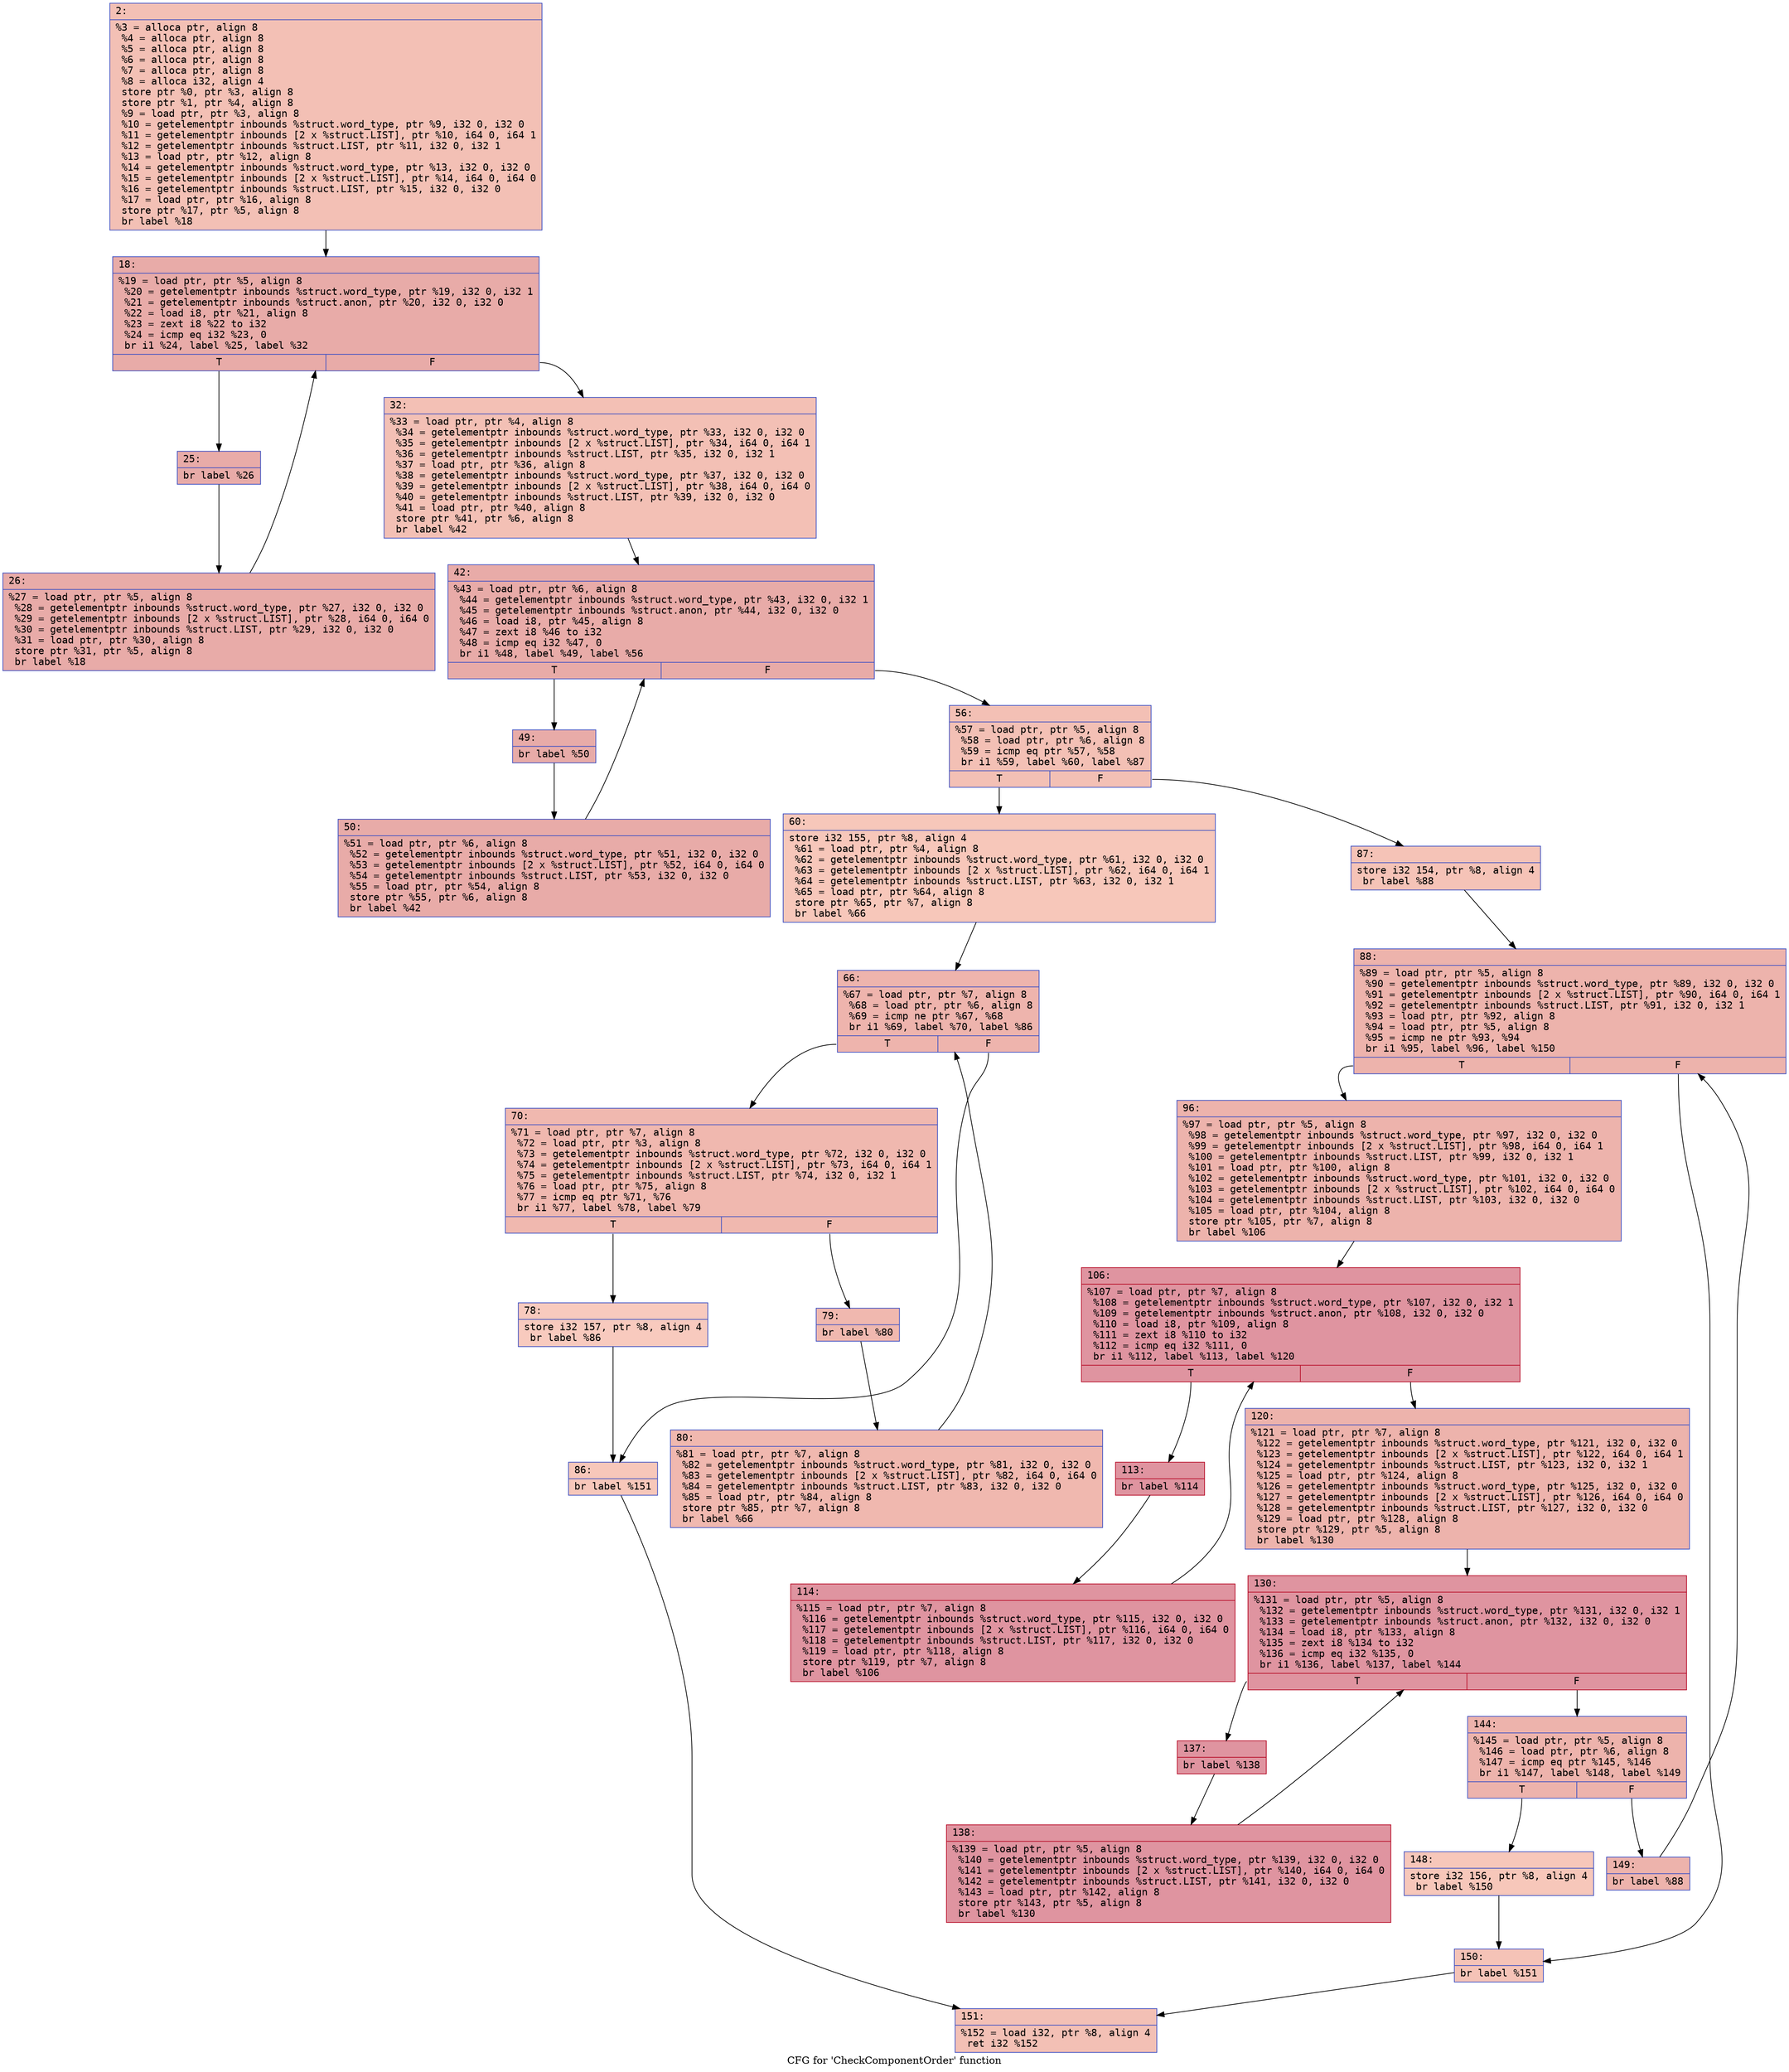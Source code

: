 digraph "CFG for 'CheckComponentOrder' function" {
	label="CFG for 'CheckComponentOrder' function";

	Node0x6000010dc0a0 [shape=record,color="#3d50c3ff", style=filled, fillcolor="#e5705870" fontname="Courier",label="{2:\l|  %3 = alloca ptr, align 8\l  %4 = alloca ptr, align 8\l  %5 = alloca ptr, align 8\l  %6 = alloca ptr, align 8\l  %7 = alloca ptr, align 8\l  %8 = alloca i32, align 4\l  store ptr %0, ptr %3, align 8\l  store ptr %1, ptr %4, align 8\l  %9 = load ptr, ptr %3, align 8\l  %10 = getelementptr inbounds %struct.word_type, ptr %9, i32 0, i32 0\l  %11 = getelementptr inbounds [2 x %struct.LIST], ptr %10, i64 0, i64 1\l  %12 = getelementptr inbounds %struct.LIST, ptr %11, i32 0, i32 1\l  %13 = load ptr, ptr %12, align 8\l  %14 = getelementptr inbounds %struct.word_type, ptr %13, i32 0, i32 0\l  %15 = getelementptr inbounds [2 x %struct.LIST], ptr %14, i64 0, i64 0\l  %16 = getelementptr inbounds %struct.LIST, ptr %15, i32 0, i32 0\l  %17 = load ptr, ptr %16, align 8\l  store ptr %17, ptr %5, align 8\l  br label %18\l}"];
	Node0x6000010dc0a0 -> Node0x6000010dc140[tooltip="2 -> 18\nProbability 100.00%" ];
	Node0x6000010dc140 [shape=record,color="#3d50c3ff", style=filled, fillcolor="#cc403a70" fontname="Courier",label="{18:\l|  %19 = load ptr, ptr %5, align 8\l  %20 = getelementptr inbounds %struct.word_type, ptr %19, i32 0, i32 1\l  %21 = getelementptr inbounds %struct.anon, ptr %20, i32 0, i32 0\l  %22 = load i8, ptr %21, align 8\l  %23 = zext i8 %22 to i32\l  %24 = icmp eq i32 %23, 0\l  br i1 %24, label %25, label %32\l|{<s0>T|<s1>F}}"];
	Node0x6000010dc140:s0 -> Node0x6000010dc190[tooltip="18 -> 25\nProbability 96.88%" ];
	Node0x6000010dc140:s1 -> Node0x6000010dc230[tooltip="18 -> 32\nProbability 3.12%" ];
	Node0x6000010dc190 [shape=record,color="#3d50c3ff", style=filled, fillcolor="#cc403a70" fontname="Courier",label="{25:\l|  br label %26\l}"];
	Node0x6000010dc190 -> Node0x6000010dc1e0[tooltip="25 -> 26\nProbability 100.00%" ];
	Node0x6000010dc1e0 [shape=record,color="#3d50c3ff", style=filled, fillcolor="#cc403a70" fontname="Courier",label="{26:\l|  %27 = load ptr, ptr %5, align 8\l  %28 = getelementptr inbounds %struct.word_type, ptr %27, i32 0, i32 0\l  %29 = getelementptr inbounds [2 x %struct.LIST], ptr %28, i64 0, i64 0\l  %30 = getelementptr inbounds %struct.LIST, ptr %29, i32 0, i32 0\l  %31 = load ptr, ptr %30, align 8\l  store ptr %31, ptr %5, align 8\l  br label %18\l}"];
	Node0x6000010dc1e0 -> Node0x6000010dc140[tooltip="26 -> 18\nProbability 100.00%" ];
	Node0x6000010dc230 [shape=record,color="#3d50c3ff", style=filled, fillcolor="#e5705870" fontname="Courier",label="{32:\l|  %33 = load ptr, ptr %4, align 8\l  %34 = getelementptr inbounds %struct.word_type, ptr %33, i32 0, i32 0\l  %35 = getelementptr inbounds [2 x %struct.LIST], ptr %34, i64 0, i64 1\l  %36 = getelementptr inbounds %struct.LIST, ptr %35, i32 0, i32 1\l  %37 = load ptr, ptr %36, align 8\l  %38 = getelementptr inbounds %struct.word_type, ptr %37, i32 0, i32 0\l  %39 = getelementptr inbounds [2 x %struct.LIST], ptr %38, i64 0, i64 0\l  %40 = getelementptr inbounds %struct.LIST, ptr %39, i32 0, i32 0\l  %41 = load ptr, ptr %40, align 8\l  store ptr %41, ptr %6, align 8\l  br label %42\l}"];
	Node0x6000010dc230 -> Node0x6000010dc280[tooltip="32 -> 42\nProbability 100.00%" ];
	Node0x6000010dc280 [shape=record,color="#3d50c3ff", style=filled, fillcolor="#cc403a70" fontname="Courier",label="{42:\l|  %43 = load ptr, ptr %6, align 8\l  %44 = getelementptr inbounds %struct.word_type, ptr %43, i32 0, i32 1\l  %45 = getelementptr inbounds %struct.anon, ptr %44, i32 0, i32 0\l  %46 = load i8, ptr %45, align 8\l  %47 = zext i8 %46 to i32\l  %48 = icmp eq i32 %47, 0\l  br i1 %48, label %49, label %56\l|{<s0>T|<s1>F}}"];
	Node0x6000010dc280:s0 -> Node0x6000010dc2d0[tooltip="42 -> 49\nProbability 96.88%" ];
	Node0x6000010dc280:s1 -> Node0x6000010dc370[tooltip="42 -> 56\nProbability 3.12%" ];
	Node0x6000010dc2d0 [shape=record,color="#3d50c3ff", style=filled, fillcolor="#cc403a70" fontname="Courier",label="{49:\l|  br label %50\l}"];
	Node0x6000010dc2d0 -> Node0x6000010dc320[tooltip="49 -> 50\nProbability 100.00%" ];
	Node0x6000010dc320 [shape=record,color="#3d50c3ff", style=filled, fillcolor="#cc403a70" fontname="Courier",label="{50:\l|  %51 = load ptr, ptr %6, align 8\l  %52 = getelementptr inbounds %struct.word_type, ptr %51, i32 0, i32 0\l  %53 = getelementptr inbounds [2 x %struct.LIST], ptr %52, i64 0, i64 0\l  %54 = getelementptr inbounds %struct.LIST, ptr %53, i32 0, i32 0\l  %55 = load ptr, ptr %54, align 8\l  store ptr %55, ptr %6, align 8\l  br label %42\l}"];
	Node0x6000010dc320 -> Node0x6000010dc280[tooltip="50 -> 42\nProbability 100.00%" ];
	Node0x6000010dc370 [shape=record,color="#3d50c3ff", style=filled, fillcolor="#e5705870" fontname="Courier",label="{56:\l|  %57 = load ptr, ptr %5, align 8\l  %58 = load ptr, ptr %6, align 8\l  %59 = icmp eq ptr %57, %58\l  br i1 %59, label %60, label %87\l|{<s0>T|<s1>F}}"];
	Node0x6000010dc370:s0 -> Node0x6000010dc3c0[tooltip="56 -> 60\nProbability 37.50%" ];
	Node0x6000010dc370:s1 -> Node0x6000010dc5f0[tooltip="56 -> 87\nProbability 62.50%" ];
	Node0x6000010dc3c0 [shape=record,color="#3d50c3ff", style=filled, fillcolor="#ec7f6370" fontname="Courier",label="{60:\l|  store i32 155, ptr %8, align 4\l  %61 = load ptr, ptr %4, align 8\l  %62 = getelementptr inbounds %struct.word_type, ptr %61, i32 0, i32 0\l  %63 = getelementptr inbounds [2 x %struct.LIST], ptr %62, i64 0, i64 1\l  %64 = getelementptr inbounds %struct.LIST, ptr %63, i32 0, i32 1\l  %65 = load ptr, ptr %64, align 8\l  store ptr %65, ptr %7, align 8\l  br label %66\l}"];
	Node0x6000010dc3c0 -> Node0x6000010dc410[tooltip="60 -> 66\nProbability 100.00%" ];
	Node0x6000010dc410 [shape=record,color="#3d50c3ff", style=filled, fillcolor="#d8564670" fontname="Courier",label="{66:\l|  %67 = load ptr, ptr %7, align 8\l  %68 = load ptr, ptr %6, align 8\l  %69 = icmp ne ptr %67, %68\l  br i1 %69, label %70, label %86\l|{<s0>T|<s1>F}}"];
	Node0x6000010dc410:s0 -> Node0x6000010dc460[tooltip="66 -> 70\nProbability 96.88%" ];
	Node0x6000010dc410:s1 -> Node0x6000010dc5a0[tooltip="66 -> 86\nProbability 3.12%" ];
	Node0x6000010dc460 [shape=record,color="#3d50c3ff", style=filled, fillcolor="#dc5d4a70" fontname="Courier",label="{70:\l|  %71 = load ptr, ptr %7, align 8\l  %72 = load ptr, ptr %3, align 8\l  %73 = getelementptr inbounds %struct.word_type, ptr %72, i32 0, i32 0\l  %74 = getelementptr inbounds [2 x %struct.LIST], ptr %73, i64 0, i64 1\l  %75 = getelementptr inbounds %struct.LIST, ptr %74, i32 0, i32 1\l  %76 = load ptr, ptr %75, align 8\l  %77 = icmp eq ptr %71, %76\l  br i1 %77, label %78, label %79\l|{<s0>T|<s1>F}}"];
	Node0x6000010dc460:s0 -> Node0x6000010dc4b0[tooltip="70 -> 78\nProbability 3.12%" ];
	Node0x6000010dc460:s1 -> Node0x6000010dc500[tooltip="70 -> 79\nProbability 96.88%" ];
	Node0x6000010dc4b0 [shape=record,color="#3d50c3ff", style=filled, fillcolor="#ef886b70" fontname="Courier",label="{78:\l|  store i32 157, ptr %8, align 4\l  br label %86\l}"];
	Node0x6000010dc4b0 -> Node0x6000010dc5a0[tooltip="78 -> 86\nProbability 100.00%" ];
	Node0x6000010dc500 [shape=record,color="#3d50c3ff", style=filled, fillcolor="#dc5d4a70" fontname="Courier",label="{79:\l|  br label %80\l}"];
	Node0x6000010dc500 -> Node0x6000010dc550[tooltip="79 -> 80\nProbability 100.00%" ];
	Node0x6000010dc550 [shape=record,color="#3d50c3ff", style=filled, fillcolor="#dc5d4a70" fontname="Courier",label="{80:\l|  %81 = load ptr, ptr %7, align 8\l  %82 = getelementptr inbounds %struct.word_type, ptr %81, i32 0, i32 0\l  %83 = getelementptr inbounds [2 x %struct.LIST], ptr %82, i64 0, i64 0\l  %84 = getelementptr inbounds %struct.LIST, ptr %83, i32 0, i32 0\l  %85 = load ptr, ptr %84, align 8\l  store ptr %85, ptr %7, align 8\l  br label %66\l}"];
	Node0x6000010dc550 -> Node0x6000010dc410[tooltip="80 -> 66\nProbability 100.00%" ];
	Node0x6000010dc5a0 [shape=record,color="#3d50c3ff", style=filled, fillcolor="#ec7f6370" fontname="Courier",label="{86:\l|  br label %151\l}"];
	Node0x6000010dc5a0 -> Node0x6000010dca50[tooltip="86 -> 151\nProbability 100.00%" ];
	Node0x6000010dc5f0 [shape=record,color="#3d50c3ff", style=filled, fillcolor="#e8765c70" fontname="Courier",label="{87:\l|  store i32 154, ptr %8, align 4\l  br label %88\l}"];
	Node0x6000010dc5f0 -> Node0x6000010dc640[tooltip="87 -> 88\nProbability 100.00%" ];
	Node0x6000010dc640 [shape=record,color="#3d50c3ff", style=filled, fillcolor="#d6524470" fontname="Courier",label="{88:\l|  %89 = load ptr, ptr %5, align 8\l  %90 = getelementptr inbounds %struct.word_type, ptr %89, i32 0, i32 0\l  %91 = getelementptr inbounds [2 x %struct.LIST], ptr %90, i64 0, i64 1\l  %92 = getelementptr inbounds %struct.LIST, ptr %91, i32 0, i32 1\l  %93 = load ptr, ptr %92, align 8\l  %94 = load ptr, ptr %5, align 8\l  %95 = icmp ne ptr %93, %94\l  br i1 %95, label %96, label %150\l|{<s0>T|<s1>F}}"];
	Node0x6000010dc640:s0 -> Node0x6000010dc690[tooltip="88 -> 96\nProbability 96.88%" ];
	Node0x6000010dc640:s1 -> Node0x6000010dca00[tooltip="88 -> 150\nProbability 3.12%" ];
	Node0x6000010dc690 [shape=record,color="#3d50c3ff", style=filled, fillcolor="#d6524470" fontname="Courier",label="{96:\l|  %97 = load ptr, ptr %5, align 8\l  %98 = getelementptr inbounds %struct.word_type, ptr %97, i32 0, i32 0\l  %99 = getelementptr inbounds [2 x %struct.LIST], ptr %98, i64 0, i64 1\l  %100 = getelementptr inbounds %struct.LIST, ptr %99, i32 0, i32 1\l  %101 = load ptr, ptr %100, align 8\l  %102 = getelementptr inbounds %struct.word_type, ptr %101, i32 0, i32 0\l  %103 = getelementptr inbounds [2 x %struct.LIST], ptr %102, i64 0, i64 0\l  %104 = getelementptr inbounds %struct.LIST, ptr %103, i32 0, i32 0\l  %105 = load ptr, ptr %104, align 8\l  store ptr %105, ptr %7, align 8\l  br label %106\l}"];
	Node0x6000010dc690 -> Node0x6000010dc6e0[tooltip="96 -> 106\nProbability 100.00%" ];
	Node0x6000010dc6e0 [shape=record,color="#b70d28ff", style=filled, fillcolor="#b70d2870" fontname="Courier",label="{106:\l|  %107 = load ptr, ptr %7, align 8\l  %108 = getelementptr inbounds %struct.word_type, ptr %107, i32 0, i32 1\l  %109 = getelementptr inbounds %struct.anon, ptr %108, i32 0, i32 0\l  %110 = load i8, ptr %109, align 8\l  %111 = zext i8 %110 to i32\l  %112 = icmp eq i32 %111, 0\l  br i1 %112, label %113, label %120\l|{<s0>T|<s1>F}}"];
	Node0x6000010dc6e0:s0 -> Node0x6000010dc730[tooltip="106 -> 113\nProbability 96.88%" ];
	Node0x6000010dc6e0:s1 -> Node0x6000010dc7d0[tooltip="106 -> 120\nProbability 3.12%" ];
	Node0x6000010dc730 [shape=record,color="#b70d28ff", style=filled, fillcolor="#b70d2870" fontname="Courier",label="{113:\l|  br label %114\l}"];
	Node0x6000010dc730 -> Node0x6000010dc780[tooltip="113 -> 114\nProbability 100.00%" ];
	Node0x6000010dc780 [shape=record,color="#b70d28ff", style=filled, fillcolor="#b70d2870" fontname="Courier",label="{114:\l|  %115 = load ptr, ptr %7, align 8\l  %116 = getelementptr inbounds %struct.word_type, ptr %115, i32 0, i32 0\l  %117 = getelementptr inbounds [2 x %struct.LIST], ptr %116, i64 0, i64 0\l  %118 = getelementptr inbounds %struct.LIST, ptr %117, i32 0, i32 0\l  %119 = load ptr, ptr %118, align 8\l  store ptr %119, ptr %7, align 8\l  br label %106\l}"];
	Node0x6000010dc780 -> Node0x6000010dc6e0[tooltip="114 -> 106\nProbability 100.00%" ];
	Node0x6000010dc7d0 [shape=record,color="#3d50c3ff", style=filled, fillcolor="#d6524470" fontname="Courier",label="{120:\l|  %121 = load ptr, ptr %7, align 8\l  %122 = getelementptr inbounds %struct.word_type, ptr %121, i32 0, i32 0\l  %123 = getelementptr inbounds [2 x %struct.LIST], ptr %122, i64 0, i64 1\l  %124 = getelementptr inbounds %struct.LIST, ptr %123, i32 0, i32 1\l  %125 = load ptr, ptr %124, align 8\l  %126 = getelementptr inbounds %struct.word_type, ptr %125, i32 0, i32 0\l  %127 = getelementptr inbounds [2 x %struct.LIST], ptr %126, i64 0, i64 0\l  %128 = getelementptr inbounds %struct.LIST, ptr %127, i32 0, i32 0\l  %129 = load ptr, ptr %128, align 8\l  store ptr %129, ptr %5, align 8\l  br label %130\l}"];
	Node0x6000010dc7d0 -> Node0x6000010dc820[tooltip="120 -> 130\nProbability 100.00%" ];
	Node0x6000010dc820 [shape=record,color="#b70d28ff", style=filled, fillcolor="#b70d2870" fontname="Courier",label="{130:\l|  %131 = load ptr, ptr %5, align 8\l  %132 = getelementptr inbounds %struct.word_type, ptr %131, i32 0, i32 1\l  %133 = getelementptr inbounds %struct.anon, ptr %132, i32 0, i32 0\l  %134 = load i8, ptr %133, align 8\l  %135 = zext i8 %134 to i32\l  %136 = icmp eq i32 %135, 0\l  br i1 %136, label %137, label %144\l|{<s0>T|<s1>F}}"];
	Node0x6000010dc820:s0 -> Node0x6000010dc870[tooltip="130 -> 137\nProbability 96.88%" ];
	Node0x6000010dc820:s1 -> Node0x6000010dc910[tooltip="130 -> 144\nProbability 3.12%" ];
	Node0x6000010dc870 [shape=record,color="#b70d28ff", style=filled, fillcolor="#b70d2870" fontname="Courier",label="{137:\l|  br label %138\l}"];
	Node0x6000010dc870 -> Node0x6000010dc8c0[tooltip="137 -> 138\nProbability 100.00%" ];
	Node0x6000010dc8c0 [shape=record,color="#b70d28ff", style=filled, fillcolor="#b70d2870" fontname="Courier",label="{138:\l|  %139 = load ptr, ptr %5, align 8\l  %140 = getelementptr inbounds %struct.word_type, ptr %139, i32 0, i32 0\l  %141 = getelementptr inbounds [2 x %struct.LIST], ptr %140, i64 0, i64 0\l  %142 = getelementptr inbounds %struct.LIST, ptr %141, i32 0, i32 0\l  %143 = load ptr, ptr %142, align 8\l  store ptr %143, ptr %5, align 8\l  br label %130\l}"];
	Node0x6000010dc8c0 -> Node0x6000010dc820[tooltip="138 -> 130\nProbability 100.00%" ];
	Node0x6000010dc910 [shape=record,color="#3d50c3ff", style=filled, fillcolor="#d6524470" fontname="Courier",label="{144:\l|  %145 = load ptr, ptr %5, align 8\l  %146 = load ptr, ptr %6, align 8\l  %147 = icmp eq ptr %145, %146\l  br i1 %147, label %148, label %149\l|{<s0>T|<s1>F}}"];
	Node0x6000010dc910:s0 -> Node0x6000010dc960[tooltip="144 -> 148\nProbability 3.12%" ];
	Node0x6000010dc910:s1 -> Node0x6000010dc9b0[tooltip="144 -> 149\nProbability 96.88%" ];
	Node0x6000010dc960 [shape=record,color="#3d50c3ff", style=filled, fillcolor="#ec7f6370" fontname="Courier",label="{148:\l|  store i32 156, ptr %8, align 4\l  br label %150\l}"];
	Node0x6000010dc960 -> Node0x6000010dca00[tooltip="148 -> 150\nProbability 100.00%" ];
	Node0x6000010dc9b0 [shape=record,color="#3d50c3ff", style=filled, fillcolor="#d6524470" fontname="Courier",label="{149:\l|  br label %88\l}"];
	Node0x6000010dc9b0 -> Node0x6000010dc640[tooltip="149 -> 88\nProbability 100.00%" ];
	Node0x6000010dca00 [shape=record,color="#3d50c3ff", style=filled, fillcolor="#e8765c70" fontname="Courier",label="{150:\l|  br label %151\l}"];
	Node0x6000010dca00 -> Node0x6000010dca50[tooltip="150 -> 151\nProbability 100.00%" ];
	Node0x6000010dca50 [shape=record,color="#3d50c3ff", style=filled, fillcolor="#e5705870" fontname="Courier",label="{151:\l|  %152 = load i32, ptr %8, align 4\l  ret i32 %152\l}"];
}
